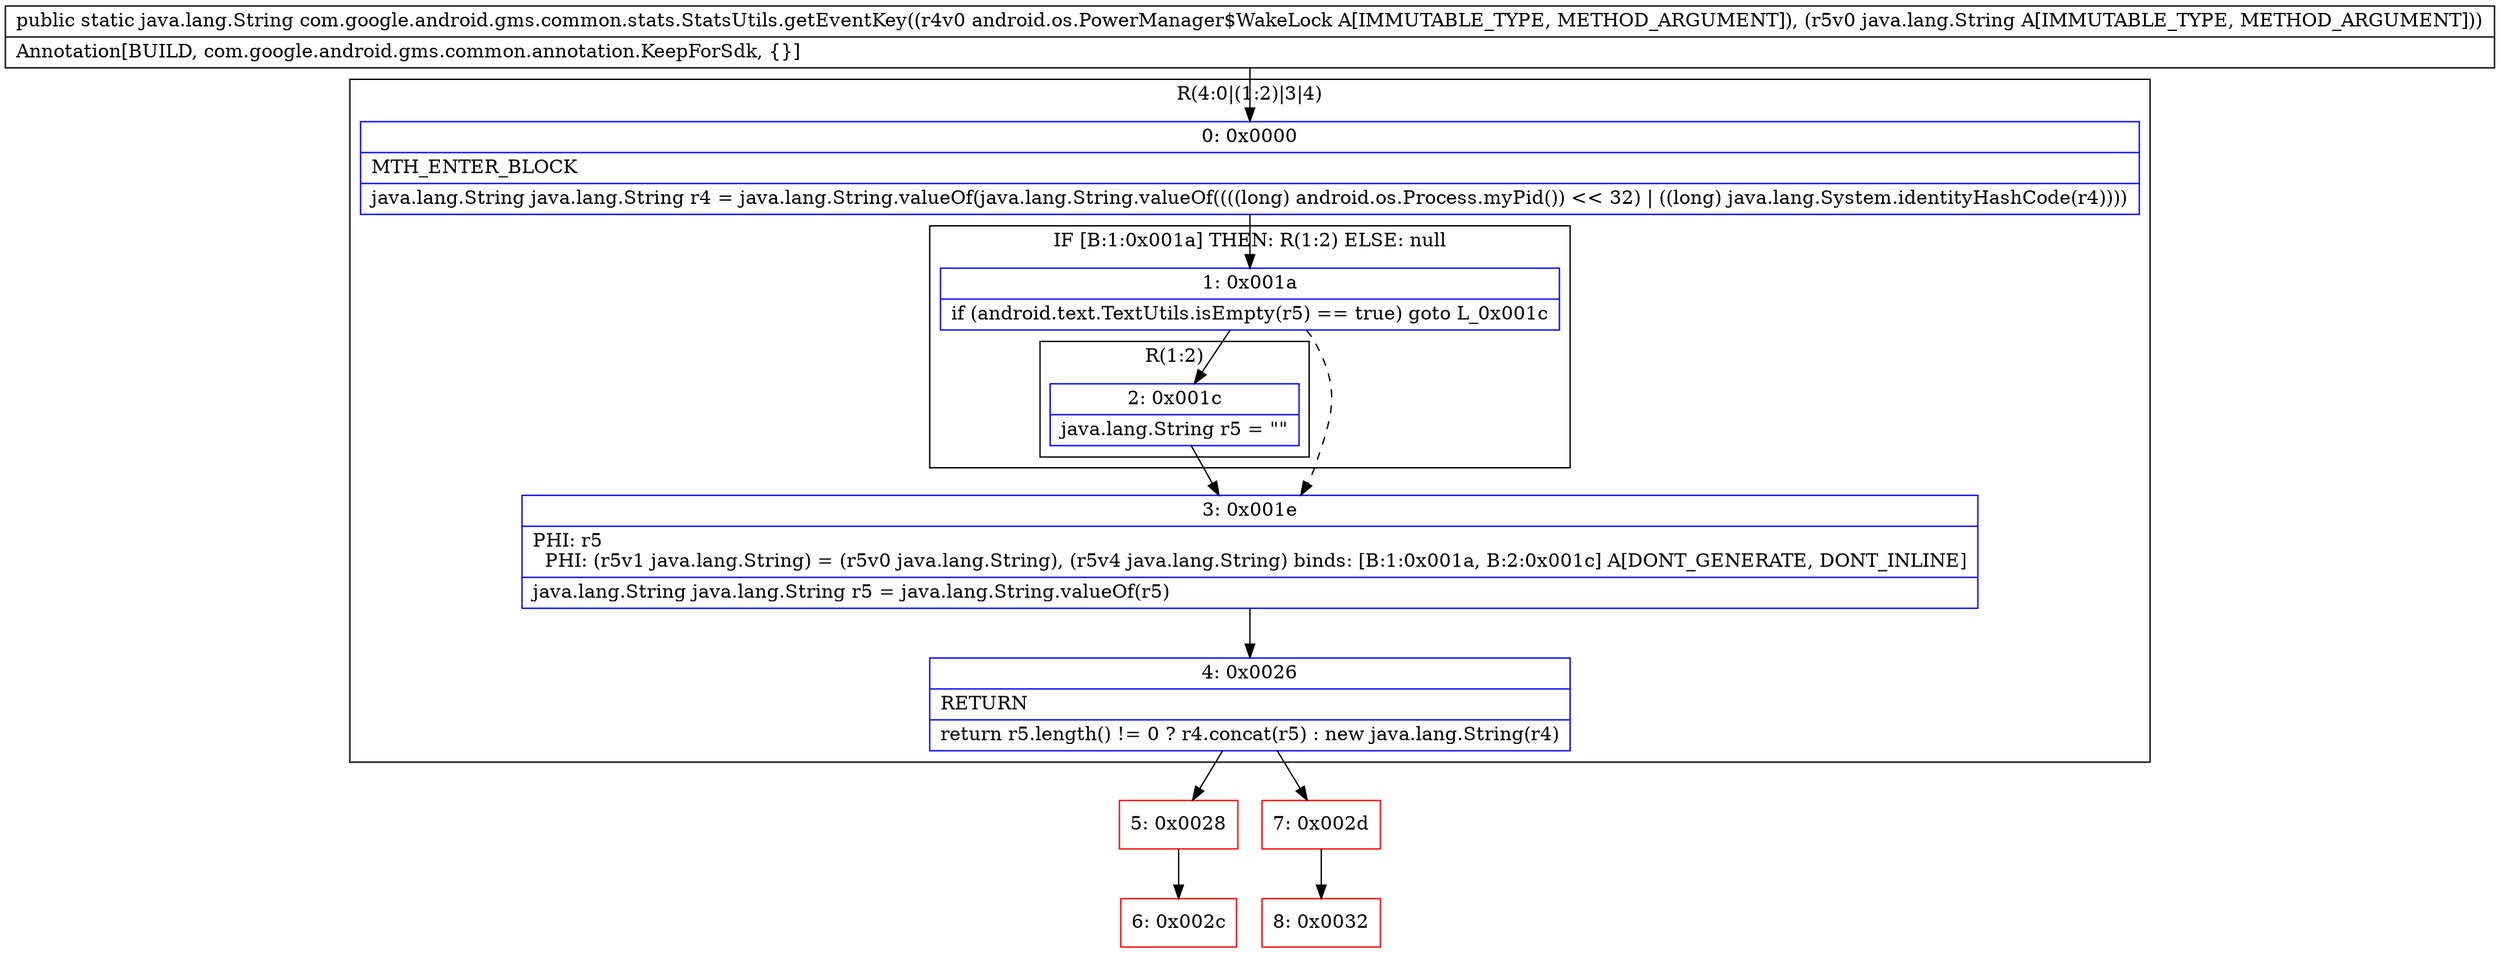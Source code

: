 digraph "CFG forcom.google.android.gms.common.stats.StatsUtils.getEventKey(Landroid\/os\/PowerManager$WakeLock;Ljava\/lang\/String;)Ljava\/lang\/String;" {
subgraph cluster_Region_1939287430 {
label = "R(4:0|(1:2)|3|4)";
node [shape=record,color=blue];
Node_0 [shape=record,label="{0\:\ 0x0000|MTH_ENTER_BLOCK\l|java.lang.String java.lang.String r4 = java.lang.String.valueOf(java.lang.String.valueOf((((long) android.os.Process.myPid()) \<\< 32) \| ((long) java.lang.System.identityHashCode(r4))))\l}"];
subgraph cluster_IfRegion_806566591 {
label = "IF [B:1:0x001a] THEN: R(1:2) ELSE: null";
node [shape=record,color=blue];
Node_1 [shape=record,label="{1\:\ 0x001a|if (android.text.TextUtils.isEmpty(r5) == true) goto L_0x001c\l}"];
subgraph cluster_Region_1126541590 {
label = "R(1:2)";
node [shape=record,color=blue];
Node_2 [shape=record,label="{2\:\ 0x001c|java.lang.String r5 = \"\"\l}"];
}
}
Node_3 [shape=record,label="{3\:\ 0x001e|PHI: r5 \l  PHI: (r5v1 java.lang.String) = (r5v0 java.lang.String), (r5v4 java.lang.String) binds: [B:1:0x001a, B:2:0x001c] A[DONT_GENERATE, DONT_INLINE]\l|java.lang.String java.lang.String r5 = java.lang.String.valueOf(r5)\l}"];
Node_4 [shape=record,label="{4\:\ 0x0026|RETURN\l|return r5.length() != 0 ? r4.concat(r5) : new java.lang.String(r4)\l}"];
}
Node_5 [shape=record,color=red,label="{5\:\ 0x0028}"];
Node_6 [shape=record,color=red,label="{6\:\ 0x002c}"];
Node_7 [shape=record,color=red,label="{7\:\ 0x002d}"];
Node_8 [shape=record,color=red,label="{8\:\ 0x0032}"];
MethodNode[shape=record,label="{public static java.lang.String com.google.android.gms.common.stats.StatsUtils.getEventKey((r4v0 android.os.PowerManager$WakeLock A[IMMUTABLE_TYPE, METHOD_ARGUMENT]), (r5v0 java.lang.String A[IMMUTABLE_TYPE, METHOD_ARGUMENT]))  | Annotation[BUILD, com.google.android.gms.common.annotation.KeepForSdk, \{\}]\l}"];
MethodNode -> Node_0;
Node_0 -> Node_1;
Node_1 -> Node_2;
Node_1 -> Node_3[style=dashed];
Node_2 -> Node_3;
Node_3 -> Node_4;
Node_4 -> Node_5;
Node_4 -> Node_7;
Node_5 -> Node_6;
Node_7 -> Node_8;
}

